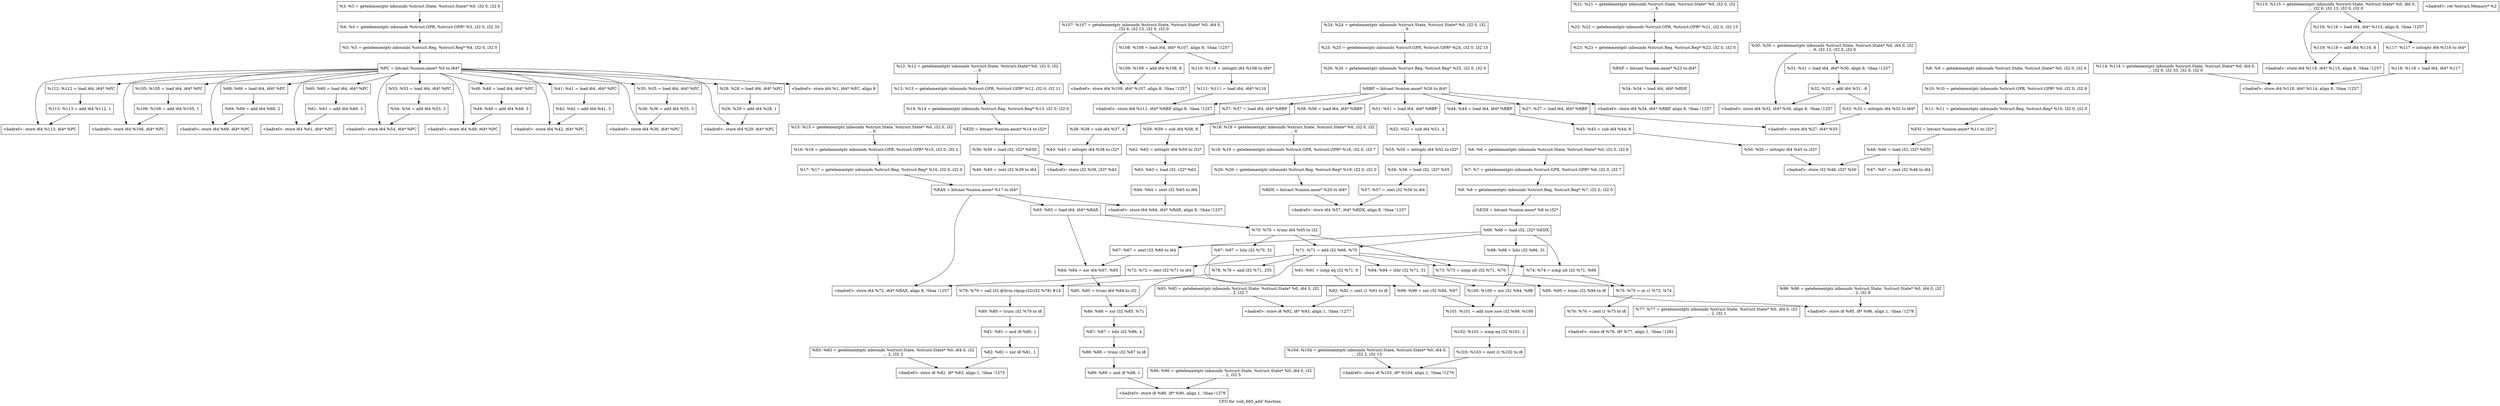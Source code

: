 digraph "CFG for 'sub_660_add' function" {
	label="CFG for 'sub_660_add' function";

	Node0x55cf237acde8 [shape=record,label="{%3:  %3 = getelementptr inbounds %struct.State, %struct.State* %0, i32 0, i32 6}"];
	Node0x55cf237acde8 -> Node0x55cf237ace88;
	Node0x55cf237ace88 [shape=record,label="{%4:  %4 = getelementptr inbounds %struct.GPR, %struct.GPR* %3, i32 0, i32 33}"];
	Node0x55cf237ace88 -> Node0x55cf237acf78;
	Node0x55cf237acf78 [shape=record,label="{%5:  %5 = getelementptr inbounds %struct.Reg, %struct.Reg* %4, i32 0, i32 0}"];
	Node0x55cf237acf78 -> Node0x55cf237acd58;
	Node0x55cf237acd58 [shape=record,label="{  %PC = bitcast %union.anon* %5 to i64*}"];
	Node0x55cf237acd58 -> Node0x55cf237bc930;
	Node0x55cf237acd58 -> Node0x55cf237bc838;
	Node0x55cf237acd58 -> Node0x55cf237bc440;
	Node0x55cf237acd58 -> Node0x55cf237bc348;
	Node0x55cf237acd58 -> Node0x55cf237bad10;
	Node0x55cf237acd58 -> Node0x55cf237b9638;
	Node0x55cf237acd58 -> Node0x55cf237ba6e0;
	Node0x55cf237acd58 -> Node0x55cf237ba5e8;
	Node0x55cf237acd58 -> Node0x55cf237ba300;
	Node0x55cf237acd58 -> Node0x55cf237ba208;
	Node0x55cf237acd58 -> Node0x55cf237b9fe0;
	Node0x55cf237acd58 -> Node0x55cf237b9ee8;
	Node0x55cf237acd58 -> Node0x55cf237b9c00;
	Node0x55cf237acd58 -> Node0x55cf237b9b08;
	Node0x55cf237acd58 -> Node0x55cf237b9880;
	Node0x55cf237acd58 -> Node0x55cf237b9788;
	Node0x55cf237acd58 -> Node0x55cf237b9260;
	Node0x55cf237acd58 -> Node0x55cf237b9168;
	Node0x55cf237acd58 -> Node0x55cf237ad000;
	Node0x55cf237ad000 [shape=record,label="{\<badref\>:  store i64 %1, i64* %PC, align 8}"];
	Node0x55cf237ad098 [shape=record,label="{%6:  %6 = getelementptr inbounds %struct.State, %struct.State* %0, i32 0, i32 6}"];
	Node0x55cf237ad098 -> Node0x55cf237ad138;
	Node0x55cf237ad138 [shape=record,label="{%7:  %7 = getelementptr inbounds %struct.GPR, %struct.GPR* %6, i32 0, i32 7}"];
	Node0x55cf237ad138 -> Node0x55cf237ad1d8;
	Node0x55cf237ad1d8 [shape=record,label="{%8:  %8 = getelementptr inbounds %struct.Reg, %struct.Reg* %7, i32 0, i32 0}"];
	Node0x55cf237ad1d8 -> Node0x55cf237ad2d8;
	Node0x55cf237ad2d8 [shape=record,label="{  %EDX = bitcast %union.anon* %8 to i32*}"];
	Node0x55cf237ad2d8 -> Node0x55cf237b9578;
	Node0x55cf237ad368 [shape=record,label="{%9:  %9 = getelementptr inbounds %struct.State, %struct.State* %0, i32 0, i32 6}"];
	Node0x55cf237ad368 -> Node0x55cf237ad408;
	Node0x55cf237ad408 [shape=record,label="{%10:  %10 = getelementptr inbounds %struct.GPR, %struct.GPR* %9, i32 0, i32 9}"];
	Node0x55cf237ad408 -> Node0x55cf237ad4a8;
	Node0x55cf237ad4a8 [shape=record,label="{%11:  %11 = getelementptr inbounds %struct.Reg, %struct.Reg* %10, i32 0, i32 0}"];
	Node0x55cf237ad4a8 -> Node0x55cf237ad518;
	Node0x55cf237ad518 [shape=record,label="{  %ESI = bitcast %union.anon* %11 to i32*}"];
	Node0x55cf237ad518 -> Node0x55cf237b9e28;
	Node0x55cf237ad5c8 [shape=record,label="{%12:  %12 = getelementptr inbounds %struct.State, %struct.State* %0, i32 0, i32\l... 6}"];
	Node0x55cf237ad5c8 -> Node0x55cf237ad668;
	Node0x55cf237ad668 [shape=record,label="{%13:  %13 = getelementptr inbounds %struct.GPR, %struct.GPR* %12, i32 0, i32 11}"];
	Node0x55cf237ad668 -> Node0x55cf237ad708;
	Node0x55cf237ad708 [shape=record,label="{%14:  %14 = getelementptr inbounds %struct.Reg, %struct.Reg* %13, i32 0, i32 0}"];
	Node0x55cf237ad708 -> Node0x55cf237ad778;
	Node0x55cf237ad778 [shape=record,label="{  %EDI = bitcast %union.anon* %14 to i32*}"];
	Node0x55cf237ad778 -> Node0x55cf237b9a48;
	Node0x55cf237ad828 [shape=record,label="{%15:  %15 = getelementptr inbounds %struct.State, %struct.State* %0, i32 0, i32\l... 6}"];
	Node0x55cf237ad828 -> Node0x55cf237ad8c8;
	Node0x55cf237ad8c8 [shape=record,label="{%16:  %16 = getelementptr inbounds %struct.GPR, %struct.GPR* %15, i32 0, i32 1}"];
	Node0x55cf237ad8c8 -> Node0x55cf237b89d8;
	Node0x55cf237b89d8 [shape=record,label="{%17:  %17 = getelementptr inbounds %struct.Reg, %struct.Reg* %16, i32 0, i32 0}"];
	Node0x55cf237b89d8 -> Node0x55cf237ad938;
	Node0x55cf237ad938 [shape=record,label="{  %RAX = bitcast %union.anon* %17 to i64*}"];
	Node0x55cf237ad938 -> Node0x55cf237baed0;
	Node0x55cf237ad938 -> Node0x55cf237b9518;
	Node0x55cf237ad938 -> Node0x55cf237b94b0;
	Node0x55cf237b8a78 [shape=record,label="{%18:  %18 = getelementptr inbounds %struct.State, %struct.State* %0, i32 0, i32\l... 6}"];
	Node0x55cf237b8a78 -> Node0x55cf237b8b18;
	Node0x55cf237b8b18 [shape=record,label="{%19:  %19 = getelementptr inbounds %struct.GPR, %struct.GPR* %18, i32 0, i32 7}"];
	Node0x55cf237b8b18 -> Node0x55cf237b8bb8;
	Node0x55cf237b8bb8 [shape=record,label="{%20:  %20 = getelementptr inbounds %struct.Reg, %struct.Reg* %19, i32 0, i32 0}"];
	Node0x55cf237b8bb8 -> Node0x55cf237ad268;
	Node0x55cf237ad268 [shape=record,label="{  %RDX = bitcast %union.anon* %20 to i64*}"];
	Node0x55cf237ad268 -> Node0x55cf237ba4a0;
	Node0x55cf237b8c78 [shape=record,label="{%21:  %21 = getelementptr inbounds %struct.State, %struct.State* %0, i32 0, i32\l... 6}"];
	Node0x55cf237b8c78 -> Node0x55cf237b8d18;
	Node0x55cf237b8d18 [shape=record,label="{%22:  %22 = getelementptr inbounds %struct.GPR, %struct.GPR* %21, i32 0, i32 13}"];
	Node0x55cf237b8d18 -> Node0x55cf237b8db8;
	Node0x55cf237b8db8 [shape=record,label="{%23:  %23 = getelementptr inbounds %struct.Reg, %struct.Reg* %22, i32 0, i32 0}"];
	Node0x55cf237b8db8 -> Node0x55cf237b8e28;
	Node0x55cf237b8e28 [shape=record,label="{  %RSP = bitcast %union.anon* %23 to i64*}"];
	Node0x55cf237b8e28 -> Node0x55cf237b9728;
	Node0x55cf237b8ed8 [shape=record,label="{%24:  %24 = getelementptr inbounds %struct.State, %struct.State* %0, i32 0, i32\l... 6}"];
	Node0x55cf237b8ed8 -> Node0x55cf237b8f78;
	Node0x55cf237b8f78 [shape=record,label="{%25:  %25 = getelementptr inbounds %struct.GPR, %struct.GPR* %24, i32 0, i32 15}"];
	Node0x55cf237b8f78 -> Node0x55cf237b9018;
	Node0x55cf237b9018 [shape=record,label="{%26:  %26 = getelementptr inbounds %struct.Reg, %struct.Reg* %25, i32 0, i32 0}"];
	Node0x55cf237b9018 -> Node0x55cf237b9088;
	Node0x55cf237b9088 [shape=record,label="{  %RBP = bitcast %union.anon* %26 to i64*}"];
	Node0x55cf237b9088 -> Node0x55cf237bc750;
	Node0x55cf237b9088 -> Node0x55cf237ba508;
	Node0x55cf237b9088 -> Node0x55cf237ba128;
	Node0x55cf237b9088 -> Node0x55cf237b9d48;
	Node0x55cf237b9088 -> Node0x55cf237b9968;
	Node0x55cf237b9088 -> Node0x55cf237b9900;
	Node0x55cf237b9088 -> Node0x55cf237b9108;
	Node0x55cf237b9108 [shape=record,label="{%27:  %27 = load i64, i64* %RBP}"];
	Node0x55cf237b9108 -> Node0x55cf237b8910;
	Node0x55cf237b9168 [shape=record,label="{%28:  %28 = load i64, i64* %PC}"];
	Node0x55cf237b9168 -> Node0x55cf237b91e0;
	Node0x55cf237b91e0 [shape=record,label="{%29:  %29 = add i64 %28, 1}"];
	Node0x55cf237b91e0 -> Node0x55cf237b9260;
	Node0x55cf237b9260 [shape=record,label="{\<badref\>:  store i64 %29, i64* %PC}"];
	Node0x55cf237b9340 [shape=record,label="{%30:  %30 = getelementptr inbounds %struct.State, %struct.State* %0, i64 0, i32\l... 6, i32 13, i32 0, i32 0}"];
	Node0x55cf237b9340 -> Node0x55cf237b96c0;
	Node0x55cf237b9340 -> Node0x55cf237b93b8;
	Node0x55cf237b93b8 [shape=record,label="{%31:  %31 = load i64, i64* %30, align 8, !tbaa !1257}"];
	Node0x55cf237b93b8 -> Node0x55cf237b9430;
	Node0x55cf237b9430 [shape=record,label="{%32:  %32 = add i64 %31, -8}"];
	Node0x55cf237b9430 -> Node0x55cf237b96c0;
	Node0x55cf237b9430 -> Node0x55cf237b8898;
	Node0x55cf237b8898 [shape=record,label="{%33:  %33 = inttoptr i64 %32 to i64*}"];
	Node0x55cf237b8898 -> Node0x55cf237b8910;
	Node0x55cf237b8910 [shape=record,label="{\<badref\>:  store i64 %27, i64* %33}"];
	Node0x55cf237b96c0 [shape=record,label="{\<badref\>:  store i64 %32, i64* %30, align 8, !tbaa !1257}"];
	Node0x55cf237b9728 [shape=record,label="{%34:  %34 = load i64, i64* %RSP}"];
	Node0x55cf237b9728 -> Node0x55cf237b9900;
	Node0x55cf237b9788 [shape=record,label="{%35:  %35 = load i64, i64* %PC}"];
	Node0x55cf237b9788 -> Node0x55cf237b9800;
	Node0x55cf237b9800 [shape=record,label="{%36:  %36 = add i64 %35, 3}"];
	Node0x55cf237b9800 -> Node0x55cf237b9880;
	Node0x55cf237b9880 [shape=record,label="{\<badref\>:  store i64 %36, i64* %PC}"];
	Node0x55cf237b9900 [shape=record,label="{\<badref\>:  store i64 %34, i64* %RBP, align 8, !tbaa !1257}"];
	Node0x55cf237b9968 [shape=record,label="{%37:  %37 = load i64, i64* %RBP}"];
	Node0x55cf237b9968 -> Node0x55cf237b99e0;
	Node0x55cf237b99e0 [shape=record,label="{%38:  %38 = sub i64 %37, 4}"];
	Node0x55cf237b99e0 -> Node0x55cf237b9c68;
	Node0x55cf237b9a48 [shape=record,label="{%39:  %39 = load i32, i32* %EDI}"];
	Node0x55cf237b9a48 -> Node0x55cf237b9ce0;
	Node0x55cf237b9a48 -> Node0x55cf237b9aa8;
	Node0x55cf237b9aa8 [shape=record,label="{%40:  %40 = zext i32 %39 to i64}"];
	Node0x55cf237b9b08 [shape=record,label="{%41:  %41 = load i64, i64* %PC}"];
	Node0x55cf237b9b08 -> Node0x55cf237b9b80;
	Node0x55cf237b9b80 [shape=record,label="{%42:  %42 = add i64 %41, 3}"];
	Node0x55cf237b9b80 -> Node0x55cf237b9c00;
	Node0x55cf237b9c00 [shape=record,label="{\<badref\>:  store i64 %42, i64* %PC}"];
	Node0x55cf237b9c68 [shape=record,label="{%43:  %43 = inttoptr i64 %38 to i32*}"];
	Node0x55cf237b9c68 -> Node0x55cf237b9ce0;
	Node0x55cf237b9ce0 [shape=record,label="{\<badref\>:  store i32 %39, i32* %43}"];
	Node0x55cf237b9d48 [shape=record,label="{%44:  %44 = load i64, i64* %RBP}"];
	Node0x55cf237b9d48 -> Node0x55cf237b9dc0;
	Node0x55cf237b9dc0 [shape=record,label="{%45:  %45 = sub i64 %44, 8}"];
	Node0x55cf237b9dc0 -> Node0x55cf237ba048;
	Node0x55cf237b9e28 [shape=record,label="{%46:  %46 = load i32, i32* %ESI}"];
	Node0x55cf237b9e28 -> Node0x55cf237ba0c0;
	Node0x55cf237b9e28 -> Node0x55cf237b9e88;
	Node0x55cf237b9e88 [shape=record,label="{%47:  %47 = zext i32 %46 to i64}"];
	Node0x55cf237b9ee8 [shape=record,label="{%48:  %48 = load i64, i64* %PC}"];
	Node0x55cf237b9ee8 -> Node0x55cf237b9f60;
	Node0x55cf237b9f60 [shape=record,label="{%49:  %49 = add i64 %48, 3}"];
	Node0x55cf237b9f60 -> Node0x55cf237b9fe0;
	Node0x55cf237b9fe0 [shape=record,label="{\<badref\>:  store i64 %49, i64* %PC}"];
	Node0x55cf237ba048 [shape=record,label="{%50:  %50 = inttoptr i64 %45 to i32*}"];
	Node0x55cf237ba048 -> Node0x55cf237ba0c0;
	Node0x55cf237ba0c0 [shape=record,label="{\<badref\>:  store i32 %46, i32* %50}"];
	Node0x55cf237ba128 [shape=record,label="{%51:  %51 = load i64, i64* %RBP}"];
	Node0x55cf237ba128 -> Node0x55cf237ba1a0;
	Node0x55cf237ba1a0 [shape=record,label="{%52:  %52 = sub i64 %51, 4}"];
	Node0x55cf237ba1a0 -> Node0x55cf237ba368;
	Node0x55cf237ba208 [shape=record,label="{%53:  %53 = load i64, i64* %PC}"];
	Node0x55cf237ba208 -> Node0x55cf237ba280;
	Node0x55cf237ba280 [shape=record,label="{%54:  %54 = add i64 %53, 3}"];
	Node0x55cf237ba280 -> Node0x55cf237ba300;
	Node0x55cf237ba300 [shape=record,label="{\<badref\>:  store i64 %54, i64* %PC}"];
	Node0x55cf237ba368 [shape=record,label="{%55:  %55 = inttoptr i64 %52 to i32*}"];
	Node0x55cf237ba368 -> Node0x55cf237ba3c8;
	Node0x55cf237ba3c8 [shape=record,label="{%56:  %56 = load i32, i32* %55}"];
	Node0x55cf237ba3c8 -> Node0x55cf237ba428;
	Node0x55cf237ba428 [shape=record,label="{%57:  %57 = zext i32 %56 to i64}"];
	Node0x55cf237ba428 -> Node0x55cf237ba4a0;
	Node0x55cf237ba4a0 [shape=record,label="{\<badref\>:  store i64 %57, i64* %RDX, align 8, !tbaa !1257}"];
	Node0x55cf237ba508 [shape=record,label="{%58:  %58 = load i64, i64* %RBP}"];
	Node0x55cf237ba508 -> Node0x55cf237ba580;
	Node0x55cf237ba580 [shape=record,label="{%59:  %59 = sub i64 %58, 8}"];
	Node0x55cf237ba580 -> Node0x55cf237ba748;
	Node0x55cf237ba5e8 [shape=record,label="{%60:  %60 = load i64, i64* %PC}"];
	Node0x55cf237ba5e8 -> Node0x55cf237ba660;
	Node0x55cf237ba660 [shape=record,label="{%61:  %61 = add i64 %60, 3}"];
	Node0x55cf237ba660 -> Node0x55cf237ba6e0;
	Node0x55cf237ba6e0 [shape=record,label="{\<badref\>:  store i64 %61, i64* %PC}"];
	Node0x55cf237ba748 [shape=record,label="{%62:  %62 = inttoptr i64 %59 to i32*}"];
	Node0x55cf237ba748 -> Node0x55cf237ba7a8;
	Node0x55cf237ba7a8 [shape=record,label="{%63:  %63 = load i32, i32* %62}"];
	Node0x55cf237ba7a8 -> Node0x55cf237ba808;
	Node0x55cf237ba808 [shape=record,label="{%64:  %64 = zext i32 %63 to i64}"];
	Node0x55cf237ba808 -> Node0x55cf237b94b0;
	Node0x55cf237b94b0 [shape=record,label="{\<badref\>:  store i64 %64, i64* %RAX, align 8, !tbaa !1257}"];
	Node0x55cf237b9518 [shape=record,label="{%65:  %65 = load i64, i64* %RAX}"];
	Node0x55cf237b9518 -> Node0x55cf237bb640;
	Node0x55cf237b9518 -> Node0x55cf237bad78;
	Node0x55cf237b9578 [shape=record,label="{%66:  %66 = load i32, i32* %EDX}"];
	Node0x55cf237b9578 -> Node0x55cf237bbf40;
	Node0x55cf237b9578 -> Node0x55cf237bafd0;
	Node0x55cf237b9578 -> Node0x55cf237badf0;
	Node0x55cf237b9578 -> Node0x55cf237b95d8;
	Node0x55cf237b95d8 [shape=record,label="{%67:  %67 = zext i32 %66 to i64}"];
	Node0x55cf237b95d8 -> Node0x55cf237bb640;
	Node0x55cf237b9638 [shape=record,label="{%68:  %68 = load i64, i64* %PC}"];
	Node0x55cf237b9638 -> Node0x55cf237bac90;
	Node0x55cf237bac90 [shape=record,label="{%69:  %69 = add i64 %68, 2}"];
	Node0x55cf237bac90 -> Node0x55cf237bad10;
	Node0x55cf237bad10 [shape=record,label="{\<badref\>:  store i64 %69, i64* %PC}"];
	Node0x55cf237bad78 [shape=record,label="{%70:  %70 = trunc i64 %65 to i32}"];
	Node0x55cf237bad78 -> Node0x55cf237bbec0;
	Node0x55cf237bad78 -> Node0x55cf237baf50;
	Node0x55cf237bad78 -> Node0x55cf237badf0;
	Node0x55cf237badf0 [shape=record,label="{%71:  %71 = add i32 %66, %70}"];
	Node0x55cf237badf0 -> Node0x55cf237bbca0;
	Node0x55cf237badf0 -> Node0x55cf237bba80;
	Node0x55cf237badf0 -> Node0x55cf237bb720;
	Node0x55cf237badf0 -> Node0x55cf237bb270;
	Node0x55cf237badf0 -> Node0x55cf237bafd0;
	Node0x55cf237badf0 -> Node0x55cf237baf50;
	Node0x55cf237badf0 -> Node0x55cf237bae58;
	Node0x55cf237bae58 [shape=record,label="{%72:  %72 = zext i32 %71 to i64}"];
	Node0x55cf237bae58 -> Node0x55cf237baed0;
	Node0x55cf237baed0 [shape=record,label="{\<badref\>:  store i64 %72, i64* %RAX, align 8, !tbaa !1257}"];
	Node0x55cf237baf50 [shape=record,label="{%73:  %73 = icmp ult i32 %71, %70}"];
	Node0x55cf237baf50 -> Node0x55cf237bb050;
	Node0x55cf237bafd0 [shape=record,label="{%74:  %74 = icmp ult i32 %71, %66}"];
	Node0x55cf237bafd0 -> Node0x55cf237bb050;
	Node0x55cf237bb050 [shape=record,label="{%75:  %75 = or i1 %73, %74}"];
	Node0x55cf237bb050 -> Node0x55cf237bb0b8;
	Node0x55cf237bb0b8 [shape=record,label="{%76:  %76 = zext i1 %75 to i8}"];
	Node0x55cf237bb0b8 -> Node0x55cf237bb1f0;
	Node0x55cf237bb160 [shape=record,label="{%77:  %77 = getelementptr inbounds %struct.State, %struct.State* %0, i64 0, i32\l... 2, i32 1}"];
	Node0x55cf237bb160 -> Node0x55cf237bb1f0;
	Node0x55cf237bb1f0 [shape=record,label="{\<badref\>:  store i8 %76, i8* %77, align 1, !tbaa !1261}"];
	Node0x55cf237bb270 [shape=record,label="{%78:  %78 = and i32 %71, 255}"];
	Node0x55cf237bb270 -> Node0x55cf237bb2f0;
	Node0x55cf237bb2f0 [shape=record,label="{%79:  %79 = call i32 @llvm.ctpop.i32(i32 %78) #14}"];
	Node0x55cf237bb2f0 -> Node0x55cf237bb388;
	Node0x55cf237bb388 [shape=record,label="{%80:  %80 = trunc i32 %79 to i8}"];
	Node0x55cf237bb388 -> Node0x55cf237bb400;
	Node0x55cf237bb400 [shape=record,label="{%81:  %81 = and i8 %80, 1}"];
	Node0x55cf237bb400 -> Node0x55cf237bb480;
	Node0x55cf237bb480 [shape=record,label="{%82:  %82 = xor i8 %81, 1}"];
	Node0x55cf237bb480 -> Node0x55cf237bb5c0;
	Node0x55cf237bb530 [shape=record,label="{%83:  %83 = getelementptr inbounds %struct.State, %struct.State* %0, i64 0, i32\l... 2, i32 3}"];
	Node0x55cf237bb530 -> Node0x55cf237bb5c0;
	Node0x55cf237bb5c0 [shape=record,label="{\<badref\>:  store i8 %82, i8* %83, align 1, !tbaa !1275}"];
	Node0x55cf237bb640 [shape=record,label="{%84:  %84 = xor i64 %67, %65}"];
	Node0x55cf237bb640 -> Node0x55cf237bb6a8;
	Node0x55cf237bb6a8 [shape=record,label="{%85:  %85 = trunc i64 %84 to i32}"];
	Node0x55cf237bb6a8 -> Node0x55cf237bb720;
	Node0x55cf237bb720 [shape=record,label="{%86:  %86 = xor i32 %85, %71}"];
	Node0x55cf237bb720 -> Node0x55cf237bb7e0;
	Node0x55cf237bb7e0 [shape=record,label="{%87:  %87 = lshr i32 %86, 4}"];
	Node0x55cf237bb7e0 -> Node0x55cf237bb848;
	Node0x55cf237bb848 [shape=record,label="{%88:  %88 = trunc i32 %87 to i8}"];
	Node0x55cf237bb848 -> Node0x55cf237bb8c0;
	Node0x55cf237bb8c0 [shape=record,label="{%89:  %89 = and i8 %88, 1}"];
	Node0x55cf237bb8c0 -> Node0x55cf237bba00;
	Node0x55cf237bb970 [shape=record,label="{%90:  %90 = getelementptr inbounds %struct.State, %struct.State* %0, i64 0, i32\l... 2, i32 5}"];
	Node0x55cf237bb970 -> Node0x55cf237bba00;
	Node0x55cf237bba00 [shape=record,label="{\<badref\>:  store i8 %89, i8* %90, align 1, !tbaa !1276}"];
	Node0x55cf237bba80 [shape=record,label="{%91:  %91 = icmp eq i32 %71, 0}"];
	Node0x55cf237bba80 -> Node0x55cf237bbae8;
	Node0x55cf237bbae8 [shape=record,label="{%92:  %92 = zext i1 %91 to i8}"];
	Node0x55cf237bbae8 -> Node0x55cf237bbc20;
	Node0x55cf237bbb90 [shape=record,label="{%93:  %93 = getelementptr inbounds %struct.State, %struct.State* %0, i64 0, i32\l... 2, i32 7}"];
	Node0x55cf237bbb90 -> Node0x55cf237bbc20;
	Node0x55cf237bbc20 [shape=record,label="{\<badref\>:  store i8 %92, i8* %93, align 1, !tbaa !1277}"];
	Node0x55cf237bbca0 [shape=record,label="{%94:  %94 = lshr i32 %71, 31}"];
	Node0x55cf237bbca0 -> Node0x55cf237bc040;
	Node0x55cf237bbca0 -> Node0x55cf237bbfc0;
	Node0x55cf237bbca0 -> Node0x55cf237bbd08;
	Node0x55cf237bbd08 [shape=record,label="{%95:  %95 = trunc i32 %94 to i8}"];
	Node0x55cf237bbd08 -> Node0x55cf237bbe40;
	Node0x55cf237bbdb0 [shape=record,label="{%96:  %96 = getelementptr inbounds %struct.State, %struct.State* %0, i64 0, i32\l... 2, i32 9}"];
	Node0x55cf237bbdb0 -> Node0x55cf237bbe40;
	Node0x55cf237bbe40 [shape=record,label="{\<badref\>:  store i8 %95, i8* %96, align 1, !tbaa !1278}"];
	Node0x55cf237bbec0 [shape=record,label="{%97:  %97 = lshr i32 %70, 31}"];
	Node0x55cf237bbec0 -> Node0x55cf237bbfc0;
	Node0x55cf237bbf40 [shape=record,label="{%98:  %98 = lshr i32 %66, 31}"];
	Node0x55cf237bbf40 -> Node0x55cf237bc040;
	Node0x55cf237bbfc0 [shape=record,label="{%99:  %99 = xor i32 %94, %97}"];
	Node0x55cf237bbfc0 -> Node0x55cf237bc0c0;
	Node0x55cf237bc040 [shape=record,label="{%100:  %100 = xor i32 %94, %98}"];
	Node0x55cf237bc040 -> Node0x55cf237bc0c0;
	Node0x55cf237bc0c0 [shape=record,label="{%101:  %101 = add nuw nsw i32 %99, %100}"];
	Node0x55cf237bc0c0 -> Node0x55cf237bc140;
	Node0x55cf237bc140 [shape=record,label="{%102:  %102 = icmp eq i32 %101, 2}"];
	Node0x55cf237bc140 -> Node0x55cf237bc1a8;
	Node0x55cf237bc1a8 [shape=record,label="{%103:  %103 = zext i1 %102 to i8}"];
	Node0x55cf237bc1a8 -> Node0x55cf237bc2e0;
	Node0x55cf237bc250 [shape=record,label="{%104:  %104 = getelementptr inbounds %struct.State, %struct.State* %0, i64 0,\l... i32 2, i32 13}"];
	Node0x55cf237bc250 -> Node0x55cf237bc2e0;
	Node0x55cf237bc2e0 [shape=record,label="{\<badref\>:  store i8 %103, i8* %104, align 1, !tbaa !1279}"];
	Node0x55cf237bc348 [shape=record,label="{%105:  %105 = load i64, i64* %PC}"];
	Node0x55cf237bc348 -> Node0x55cf237bc3c0;
	Node0x55cf237bc3c0 [shape=record,label="{%106:  %106 = add i64 %105, 1}"];
	Node0x55cf237bc3c0 -> Node0x55cf237bc440;
	Node0x55cf237bc440 [shape=record,label="{\<badref\>:  store i64 %106, i64* %PC}"];
	Node0x55cf237bc520 [shape=record,label="{%107:  %107 = getelementptr inbounds %struct.State, %struct.State* %0, i64 0,\l... i32 6, i32 13, i32 0, i32 0}"];
	Node0x55cf237bc520 -> Node0x55cf237bc7d0;
	Node0x55cf237bc520 -> Node0x55cf237bc598;
	Node0x55cf237bc598 [shape=record,label="{%108:  %108 = load i64, i64* %107, align 8, !tbaa !1257}"];
	Node0x55cf237bc598 -> Node0x55cf237bc678;
	Node0x55cf237bc598 -> Node0x55cf237bc610;
	Node0x55cf237bc610 [shape=record,label="{%109:  %109 = add i64 %108, 8}"];
	Node0x55cf237bc610 -> Node0x55cf237bc7d0;
	Node0x55cf237bc678 [shape=record,label="{%110:  %110 = inttoptr i64 %108 to i64*}"];
	Node0x55cf237bc678 -> Node0x55cf237bc6d8;
	Node0x55cf237bc6d8 [shape=record,label="{%111:  %111 = load i64, i64* %110}"];
	Node0x55cf237bc6d8 -> Node0x55cf237bc750;
	Node0x55cf237bc750 [shape=record,label="{\<badref\>:  store i64 %111, i64* %RBP, align 8, !tbaa !1257}"];
	Node0x55cf237bc7d0 [shape=record,label="{\<badref\>:  store i64 %109, i64* %107, align 8, !tbaa !1257}"];
	Node0x55cf237bc838 [shape=record,label="{%112:  %112 = load i64, i64* %PC}"];
	Node0x55cf237bc838 -> Node0x55cf237bc8b0;
	Node0x55cf237bc8b0 [shape=record,label="{%113:  %113 = add i64 %112, 1}"];
	Node0x55cf237bc8b0 -> Node0x55cf237bc930;
	Node0x55cf237bc930 [shape=record,label="{\<badref\>:  store i64 %113, i64* %PC}"];
	Node0x55cf237bca10 [shape=record,label="{%114:  %114 = getelementptr inbounds %struct.State, %struct.State* %0, i64 0,\l... i32 6, i32 33, i32 0, i32 0}"];
	Node0x55cf237bca10 -> Node0x55cf237bccb0;
	Node0x55cf237bcb00 [shape=record,label="{%115:  %115 = getelementptr inbounds %struct.State, %struct.State* %0, i64 0,\l... i32 6, i32 13, i32 0, i32 0}"];
	Node0x55cf237bcb00 -> Node0x55cf237bcdb0;
	Node0x55cf237bcb00 -> Node0x55cf237bcb78;
	Node0x55cf237bcb78 [shape=record,label="{%116:  %116 = load i64, i64* %115, align 8, !tbaa !1257}"];
	Node0x55cf237bcb78 -> Node0x55cf237bcd30;
	Node0x55cf237bcb78 -> Node0x55cf237bcbd8;
	Node0x55cf237bcbd8 [shape=record,label="{%117:  %117 = inttoptr i64 %116 to i64*}"];
	Node0x55cf237bcbd8 -> Node0x55cf237bcc38;
	Node0x55cf237bcc38 [shape=record,label="{%118:  %118 = load i64, i64* %117}"];
	Node0x55cf237bcc38 -> Node0x55cf237bccb0;
	Node0x55cf237bccb0 [shape=record,label="{\<badref\>:  store i64 %118, i64* %114, align 8, !tbaa !1257}"];
	Node0x55cf237bcd30 [shape=record,label="{%119:  %119 = add i64 %116, 8}"];
	Node0x55cf237bcd30 -> Node0x55cf237bcdb0;
	Node0x55cf237bcdb0 [shape=record,label="{\<badref\>:  store i64 %119, i64* %115, align 8, !tbaa !1257}"];
	Node0x55cf237bce18 [shape=record,label="{\<badref\>:  ret %struct.Memory* %2}"];
}
